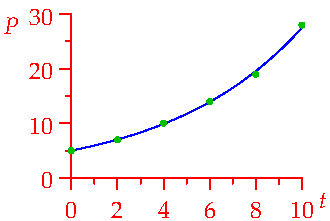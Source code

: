 settings.tex="pdflatex";

texpreamble("\usepackage{amsmath}
\usepackage{amsthm,amssymb}
\usepackage{mathpazo}
\usepackage[svgnames]{xcolor}
\usepackage{textcomp}
");
import graph;


size(165,110,IgnoreAspect);

real P(real t){return 4.998*(1.186)^t;}

draw(graph(P,0,10),blue);

real[] dat={5,7,10,14,19,28};
int n=dat.length;

xaxis(0,10,red,RightTicks(N=5,n=2));
yaxis("$P$",0,30,red,LeftTicks(N=3,n=2));

labelx("$t$",10.9,S,red);


for(int i=0; i<n; ++i){
	dot((2i,dat[i]),heavygreen);
}



